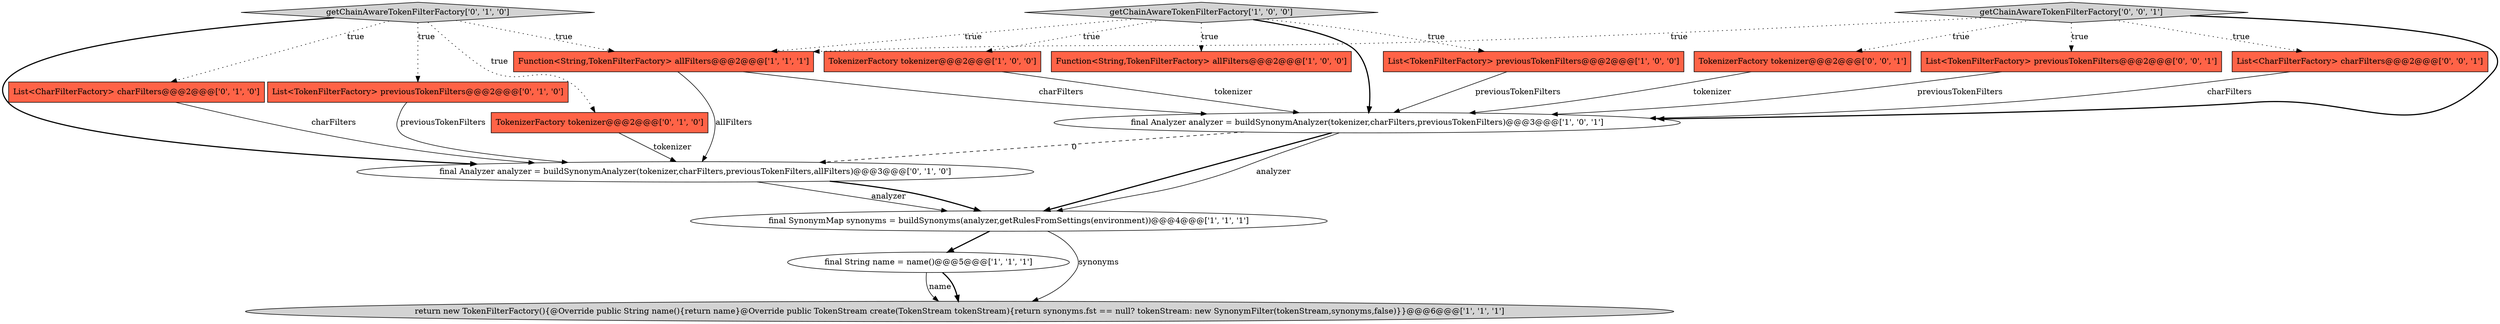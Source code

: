 digraph {
9 [style = filled, label = "final Analyzer analyzer = buildSynonymAnalyzer(tokenizer,charFilters,previousTokenFilters,allFilters)@@@3@@@['0', '1', '0']", fillcolor = white, shape = ellipse image = "AAA1AAABBB2BBB"];
6 [style = filled, label = "Function<String,TokenFilterFactory> allFilters@@@2@@@['1', '1', '1']", fillcolor = tomato, shape = box image = "AAA0AAABBB1BBB"];
8 [style = filled, label = "final String name = name()@@@5@@@['1', '1', '1']", fillcolor = white, shape = ellipse image = "AAA0AAABBB1BBB"];
13 [style = filled, label = "getChainAwareTokenFilterFactory['0', '1', '0']", fillcolor = lightgray, shape = diamond image = "AAA0AAABBB2BBB"];
15 [style = filled, label = "TokenizerFactory tokenizer@@@2@@@['0', '0', '1']", fillcolor = tomato, shape = box image = "AAA0AAABBB3BBB"];
3 [style = filled, label = "TokenizerFactory tokenizer@@@2@@@['1', '0', '0']", fillcolor = tomato, shape = box image = "AAA0AAABBB1BBB"];
5 [style = filled, label = "getChainAwareTokenFilterFactory['1', '0', '0']", fillcolor = lightgray, shape = diamond image = "AAA0AAABBB1BBB"];
11 [style = filled, label = "List<CharFilterFactory> charFilters@@@2@@@['0', '1', '0']", fillcolor = tomato, shape = box image = "AAA0AAABBB2BBB"];
7 [style = filled, label = "return new TokenFilterFactory(){@Override public String name(){return name}@Override public TokenStream create(TokenStream tokenStream){return synonyms.fst == null? tokenStream: new SynonymFilter(tokenStream,synonyms,false)}}@@@6@@@['1', '1', '1']", fillcolor = lightgray, shape = ellipse image = "AAA0AAABBB1BBB"];
12 [style = filled, label = "List<TokenFilterFactory> previousTokenFilters@@@2@@@['0', '1', '0']", fillcolor = tomato, shape = box image = "AAA0AAABBB2BBB"];
14 [style = filled, label = "List<TokenFilterFactory> previousTokenFilters@@@2@@@['0', '0', '1']", fillcolor = tomato, shape = box image = "AAA0AAABBB3BBB"];
0 [style = filled, label = "Function<String,TokenFilterFactory> allFilters@@@2@@@['1', '0', '0']", fillcolor = tomato, shape = box image = "AAA0AAABBB1BBB"];
16 [style = filled, label = "List<CharFilterFactory> charFilters@@@2@@@['0', '0', '1']", fillcolor = tomato, shape = box image = "AAA0AAABBB3BBB"];
1 [style = filled, label = "final SynonymMap synonyms = buildSynonyms(analyzer,getRulesFromSettings(environment))@@@4@@@['1', '1', '1']", fillcolor = white, shape = ellipse image = "AAA0AAABBB1BBB"];
4 [style = filled, label = "final Analyzer analyzer = buildSynonymAnalyzer(tokenizer,charFilters,previousTokenFilters)@@@3@@@['1', '0', '1']", fillcolor = white, shape = ellipse image = "AAA0AAABBB1BBB"];
17 [style = filled, label = "getChainAwareTokenFilterFactory['0', '0', '1']", fillcolor = lightgray, shape = diamond image = "AAA0AAABBB3BBB"];
2 [style = filled, label = "List<TokenFilterFactory> previousTokenFilters@@@2@@@['1', '0', '0']", fillcolor = tomato, shape = box image = "AAA0AAABBB1BBB"];
10 [style = filled, label = "TokenizerFactory tokenizer@@@2@@@['0', '1', '0']", fillcolor = tomato, shape = box image = "AAA0AAABBB2BBB"];
6->9 [style = solid, label="allFilters"];
5->0 [style = dotted, label="true"];
13->6 [style = dotted, label="true"];
1->7 [style = solid, label="synonyms"];
10->9 [style = solid, label="tokenizer"];
2->4 [style = solid, label="previousTokenFilters"];
17->14 [style = dotted, label="true"];
17->16 [style = dotted, label="true"];
4->9 [style = dashed, label="0"];
12->9 [style = solid, label="previousTokenFilters"];
5->3 [style = dotted, label="true"];
1->8 [style = bold, label=""];
13->11 [style = dotted, label="true"];
3->4 [style = solid, label="tokenizer"];
13->10 [style = dotted, label="true"];
5->4 [style = bold, label=""];
4->1 [style = bold, label=""];
17->4 [style = bold, label=""];
5->6 [style = dotted, label="true"];
17->15 [style = dotted, label="true"];
14->4 [style = solid, label="previousTokenFilters"];
6->4 [style = solid, label="charFilters"];
11->9 [style = solid, label="charFilters"];
8->7 [style = solid, label="name"];
15->4 [style = solid, label="tokenizer"];
17->6 [style = dotted, label="true"];
16->4 [style = solid, label="charFilters"];
8->7 [style = bold, label=""];
13->9 [style = bold, label=""];
4->1 [style = solid, label="analyzer"];
9->1 [style = solid, label="analyzer"];
13->12 [style = dotted, label="true"];
9->1 [style = bold, label=""];
5->2 [style = dotted, label="true"];
}
